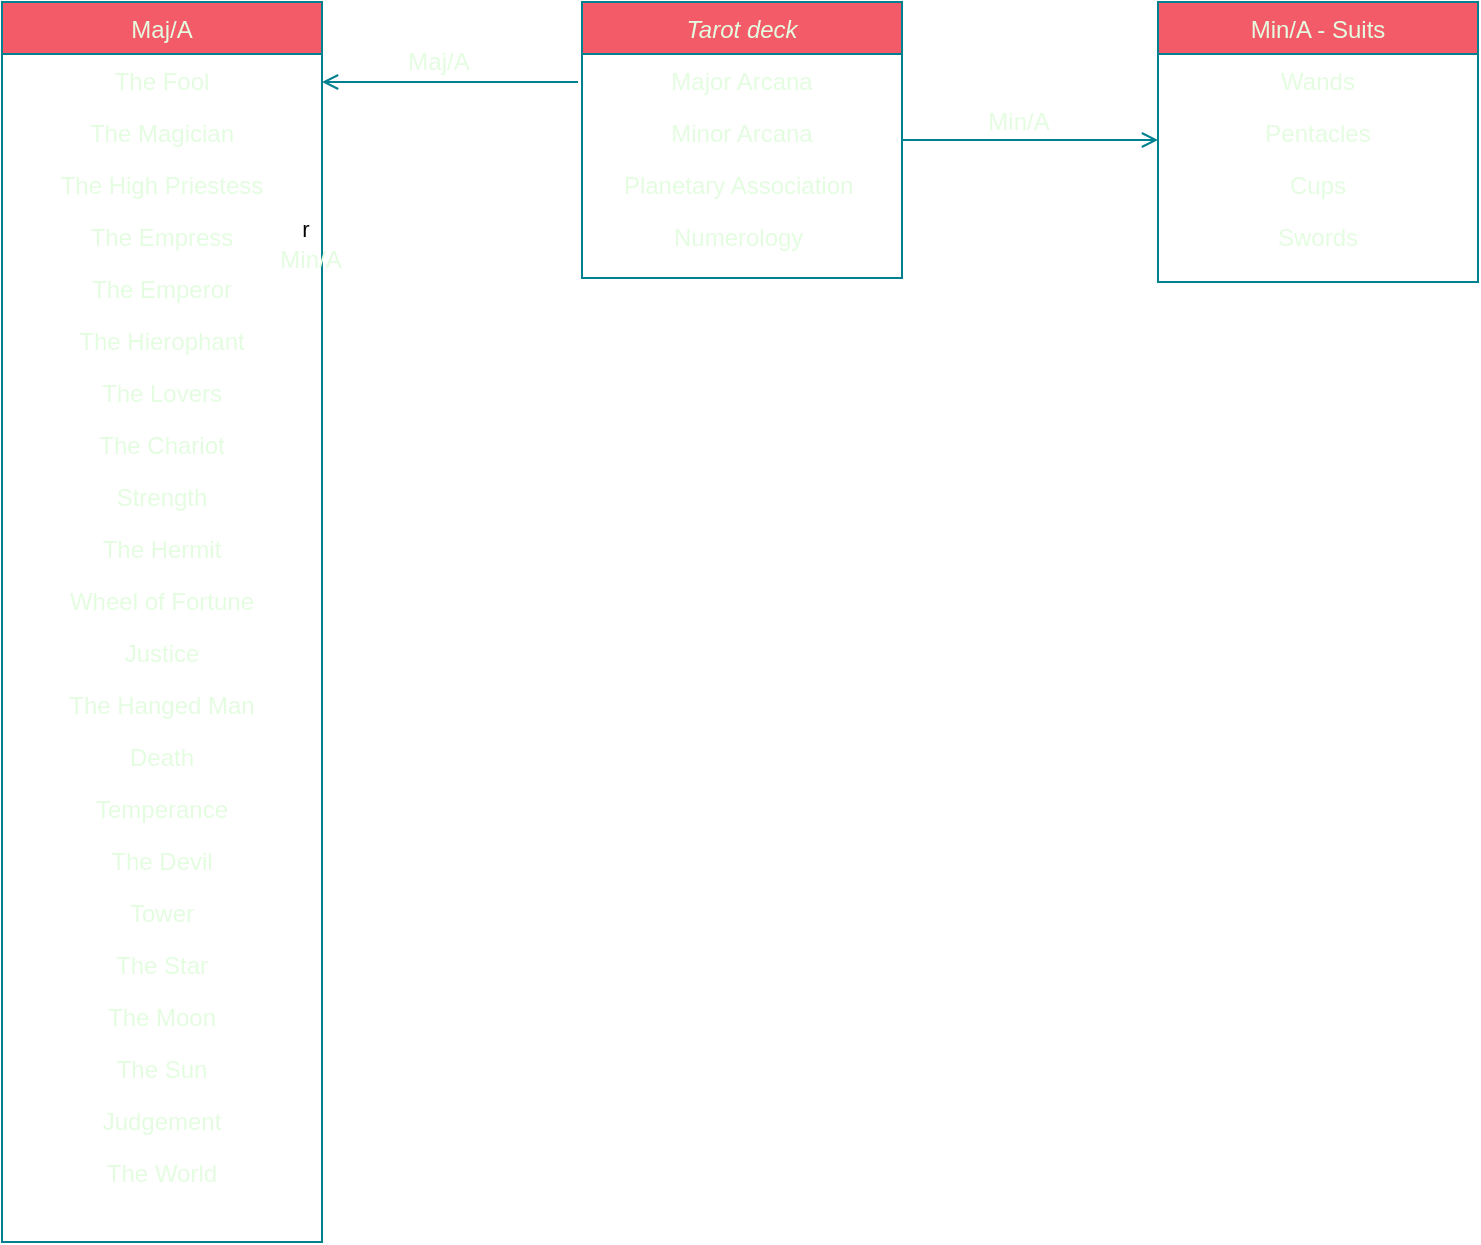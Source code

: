 <mxfile version="21.5.2" type="github">
  <diagram id="C5RBs43oDa-KdzZeNtuy" name="Page-1">
    <mxGraphModel dx="1077" dy="498" grid="1" gridSize="10" guides="1" tooltips="1" connect="1" arrows="1" fold="1" page="1" pageScale="1" pageWidth="827" pageHeight="1169" math="0" shadow="0">
      <root>
        <mxCell id="WIyWlLk6GJQsqaUBKTNV-0" />
        <mxCell id="WIyWlLk6GJQsqaUBKTNV-1" parent="WIyWlLk6GJQsqaUBKTNV-0" />
        <mxCell id="zkfFHV4jXpPFQw0GAbJ--0" value="Tarot deck" style="swimlane;fontStyle=2;align=center;verticalAlign=top;childLayout=stackLayout;horizontal=1;startSize=26;horizontalStack=0;resizeParent=1;resizeLast=0;collapsible=1;marginBottom=0;rounded=0;shadow=0;strokeWidth=1;labelBackgroundColor=none;fillColor=#F45B69;strokeColor=#028090;fontColor=#E4FDE1;" parent="WIyWlLk6GJQsqaUBKTNV-1" vertex="1">
          <mxGeometry x="335" y="120" width="160" height="138" as="geometry">
            <mxRectangle x="230" y="140" width="160" height="26" as="alternateBounds" />
          </mxGeometry>
        </mxCell>
        <mxCell id="zkfFHV4jXpPFQw0GAbJ--1" value="Major Arcana" style="text;align=center;verticalAlign=top;spacingLeft=4;spacingRight=4;overflow=hidden;rotatable=0;points=[[0,0.5],[1,0.5]];portConstraint=eastwest;labelBackgroundColor=none;fontColor=#E4FDE1;" parent="zkfFHV4jXpPFQw0GAbJ--0" vertex="1">
          <mxGeometry y="26" width="160" height="26" as="geometry" />
        </mxCell>
        <mxCell id="zkfFHV4jXpPFQw0GAbJ--2" value="Minor Arcana&#xa;" style="text;align=center;verticalAlign=top;spacingLeft=4;spacingRight=4;overflow=hidden;rotatable=0;points=[[0,0.5],[1,0.5]];portConstraint=eastwest;rounded=0;shadow=0;html=0;labelBackgroundColor=none;fontColor=#E4FDE1;" parent="zkfFHV4jXpPFQw0GAbJ--0" vertex="1">
          <mxGeometry y="52" width="160" height="26" as="geometry" />
        </mxCell>
        <mxCell id="dIcL8zOwjJLLHobbk_ja-0" value="Planetary Association " style="text;align=center;verticalAlign=top;spacingLeft=4;spacingRight=4;overflow=hidden;rotatable=0;points=[[0,0.5],[1,0.5]];portConstraint=eastwest;rounded=0;shadow=0;html=0;labelBackgroundColor=none;fontColor=#E4FDE1;" parent="zkfFHV4jXpPFQw0GAbJ--0" vertex="1">
          <mxGeometry y="78" width="160" height="26" as="geometry" />
        </mxCell>
        <mxCell id="dIcL8zOwjJLLHobbk_ja-1" value="Numerology " style="text;align=center;verticalAlign=top;spacingLeft=4;spacingRight=4;overflow=hidden;rotatable=0;points=[[0,0.5],[1,0.5]];portConstraint=eastwest;rounded=0;shadow=0;html=0;labelBackgroundColor=none;fontColor=#E4FDE1;" parent="zkfFHV4jXpPFQw0GAbJ--0" vertex="1">
          <mxGeometry y="104" width="160" height="26" as="geometry" />
        </mxCell>
        <mxCell id="zkfFHV4jXpPFQw0GAbJ--17" value="Min/A - Suits" style="swimlane;fontStyle=0;align=center;verticalAlign=top;childLayout=stackLayout;horizontal=1;startSize=26;horizontalStack=0;resizeParent=1;resizeLast=0;collapsible=1;marginBottom=0;rounded=0;shadow=0;strokeWidth=1;labelBackgroundColor=none;fillColor=#F45B69;strokeColor=#028090;fontColor=#E4FDE1;" parent="WIyWlLk6GJQsqaUBKTNV-1" vertex="1">
          <mxGeometry x="623" y="120" width="160" height="140" as="geometry">
            <mxRectangle x="550" y="140" width="160" height="26" as="alternateBounds" />
          </mxGeometry>
        </mxCell>
        <mxCell id="zkfFHV4jXpPFQw0GAbJ--18" value="Wands" style="text;align=center;verticalAlign=top;spacingLeft=4;spacingRight=4;overflow=hidden;rotatable=0;points=[[0,0.5],[1,0.5]];portConstraint=eastwest;labelBackgroundColor=none;fontColor=#E4FDE1;" parent="zkfFHV4jXpPFQw0GAbJ--17" vertex="1">
          <mxGeometry y="26" width="160" height="26" as="geometry" />
        </mxCell>
        <mxCell id="zkfFHV4jXpPFQw0GAbJ--19" value="Pentacles" style="text;align=center;verticalAlign=top;spacingLeft=4;spacingRight=4;overflow=hidden;rotatable=0;points=[[0,0.5],[1,0.5]];portConstraint=eastwest;rounded=0;shadow=0;html=0;labelBackgroundColor=none;fontColor=#E4FDE1;" parent="zkfFHV4jXpPFQw0GAbJ--17" vertex="1">
          <mxGeometry y="52" width="160" height="26" as="geometry" />
        </mxCell>
        <mxCell id="zkfFHV4jXpPFQw0GAbJ--20" value="Cups" style="text;align=center;verticalAlign=top;spacingLeft=4;spacingRight=4;overflow=hidden;rotatable=0;points=[[0,0.5],[1,0.5]];portConstraint=eastwest;rounded=0;shadow=0;html=0;labelBackgroundColor=none;fontColor=#E4FDE1;" parent="zkfFHV4jXpPFQw0GAbJ--17" vertex="1">
          <mxGeometry y="78" width="160" height="26" as="geometry" />
        </mxCell>
        <mxCell id="zkfFHV4jXpPFQw0GAbJ--21" value="Swords" style="text;align=center;verticalAlign=top;spacingLeft=4;spacingRight=4;overflow=hidden;rotatable=0;points=[[0,0.5],[1,0.5]];portConstraint=eastwest;rounded=0;shadow=0;html=0;labelBackgroundColor=none;fontColor=#E4FDE1;" parent="zkfFHV4jXpPFQw0GAbJ--17" vertex="1">
          <mxGeometry y="104" width="160" height="26" as="geometry" />
        </mxCell>
        <mxCell id="zkfFHV4jXpPFQw0GAbJ--26" value="" style="endArrow=open;shadow=0;strokeWidth=1;rounded=0;endFill=1;edgeStyle=elbowEdgeStyle;elbow=vertical;labelBackgroundColor=none;strokeColor=#028090;fontColor=default;" parent="WIyWlLk6GJQsqaUBKTNV-1" source="zkfFHV4jXpPFQw0GAbJ--0" target="zkfFHV4jXpPFQw0GAbJ--17" edge="1">
          <mxGeometry x="0.5" y="41" relative="1" as="geometry">
            <mxPoint x="495" y="192" as="sourcePoint" />
            <mxPoint x="655" y="192" as="targetPoint" />
            <mxPoint x="-40" y="32" as="offset" />
          </mxGeometry>
        </mxCell>
        <mxCell id="zkfFHV4jXpPFQw0GAbJ--29" value="Min/A" style="text;html=1;resizable=0;points=[];;align=center;verticalAlign=middle;labelBackgroundColor=none;rounded=0;shadow=0;strokeWidth=1;fontSize=12;fontColor=#E4FDE1;" parent="zkfFHV4jXpPFQw0GAbJ--26" vertex="1" connectable="0">
          <mxGeometry x="0.5" y="49" relative="1" as="geometry">
            <mxPoint x="-38" y="40" as="offset" />
          </mxGeometry>
        </mxCell>
        <mxCell id="dIcL8zOwjJLLHobbk_ja-2" value="Maj/A" style="swimlane;fontStyle=0;align=center;verticalAlign=top;childLayout=stackLayout;horizontal=1;startSize=26;horizontalStack=0;resizeParent=1;resizeLast=0;collapsible=1;marginBottom=0;rounded=0;shadow=0;strokeWidth=1;labelBackgroundColor=none;fillColor=#F45B69;strokeColor=#028090;fontColor=#E4FDE1;" parent="WIyWlLk6GJQsqaUBKTNV-1" vertex="1">
          <mxGeometry x="45" y="120" width="160" height="620" as="geometry">
            <mxRectangle x="550" y="140" width="160" height="26" as="alternateBounds" />
          </mxGeometry>
        </mxCell>
        <mxCell id="dIcL8zOwjJLLHobbk_ja-3" value="The Fool" style="text;align=center;verticalAlign=top;spacingLeft=4;spacingRight=4;overflow=hidden;rotatable=0;points=[[0,0.5],[1,0.5]];portConstraint=eastwest;labelBackgroundColor=none;fontColor=#E4FDE1;" parent="dIcL8zOwjJLLHobbk_ja-2" vertex="1">
          <mxGeometry y="26" width="160" height="26" as="geometry" />
        </mxCell>
        <mxCell id="dIcL8zOwjJLLHobbk_ja-4" value="The Magician" style="text;align=center;verticalAlign=top;spacingLeft=4;spacingRight=4;overflow=hidden;rotatable=0;points=[[0,0.5],[1,0.5]];portConstraint=eastwest;rounded=0;shadow=0;html=0;labelBackgroundColor=none;fontColor=#E4FDE1;" parent="dIcL8zOwjJLLHobbk_ja-2" vertex="1">
          <mxGeometry y="52" width="160" height="26" as="geometry" />
        </mxCell>
        <mxCell id="dIcL8zOwjJLLHobbk_ja-5" value="The High Priestess" style="text;align=center;verticalAlign=top;spacingLeft=4;spacingRight=4;overflow=hidden;rotatable=0;points=[[0,0.5],[1,0.5]];portConstraint=eastwest;rounded=0;shadow=0;html=0;labelBackgroundColor=none;fontColor=#E4FDE1;" parent="dIcL8zOwjJLLHobbk_ja-2" vertex="1">
          <mxGeometry y="78" width="160" height="26" as="geometry" />
        </mxCell>
        <mxCell id="dIcL8zOwjJLLHobbk_ja-6" value="The Empress" style="text;align=center;verticalAlign=top;spacingLeft=4;spacingRight=4;overflow=hidden;rotatable=0;points=[[0,0.5],[1,0.5]];portConstraint=eastwest;rounded=0;shadow=0;html=0;labelBackgroundColor=none;fontColor=#E4FDE1;" parent="dIcL8zOwjJLLHobbk_ja-2" vertex="1">
          <mxGeometry y="104" width="160" height="26" as="geometry" />
        </mxCell>
        <mxCell id="dIcL8zOwjJLLHobbk_ja-12" value="The Emperor" style="text;align=center;verticalAlign=top;spacingLeft=4;spacingRight=4;overflow=hidden;rotatable=0;points=[[0,0.5],[1,0.5]];portConstraint=eastwest;rounded=0;shadow=0;html=0;labelBackgroundColor=none;fontColor=#E4FDE1;" parent="dIcL8zOwjJLLHobbk_ja-2" vertex="1">
          <mxGeometry y="130" width="160" height="26" as="geometry" />
        </mxCell>
        <mxCell id="dIcL8zOwjJLLHobbk_ja-13" value="The Hierophant" style="text;align=center;verticalAlign=top;spacingLeft=4;spacingRight=4;overflow=hidden;rotatable=0;points=[[0,0.5],[1,0.5]];portConstraint=eastwest;rounded=0;shadow=0;html=0;labelBackgroundColor=none;fontColor=#E4FDE1;" parent="dIcL8zOwjJLLHobbk_ja-2" vertex="1">
          <mxGeometry y="156" width="160" height="26" as="geometry" />
        </mxCell>
        <mxCell id="dIcL8zOwjJLLHobbk_ja-14" value="The Lovers" style="text;align=center;verticalAlign=top;spacingLeft=4;spacingRight=4;overflow=hidden;rotatable=0;points=[[0,0.5],[1,0.5]];portConstraint=eastwest;rounded=0;shadow=0;html=0;labelBackgroundColor=none;fontColor=#E4FDE1;" parent="dIcL8zOwjJLLHobbk_ja-2" vertex="1">
          <mxGeometry y="182" width="160" height="26" as="geometry" />
        </mxCell>
        <mxCell id="dIcL8zOwjJLLHobbk_ja-15" value="The Chariot" style="text;align=center;verticalAlign=top;spacingLeft=4;spacingRight=4;overflow=hidden;rotatable=0;points=[[0,0.5],[1,0.5]];portConstraint=eastwest;rounded=0;shadow=0;html=0;labelBackgroundColor=none;fontColor=#E4FDE1;" parent="dIcL8zOwjJLLHobbk_ja-2" vertex="1">
          <mxGeometry y="208" width="160" height="26" as="geometry" />
        </mxCell>
        <mxCell id="dIcL8zOwjJLLHobbk_ja-16" value="Strength" style="text;align=center;verticalAlign=top;spacingLeft=4;spacingRight=4;overflow=hidden;rotatable=0;points=[[0,0.5],[1,0.5]];portConstraint=eastwest;rounded=0;shadow=0;html=0;labelBackgroundColor=none;fontColor=#E4FDE1;" parent="dIcL8zOwjJLLHobbk_ja-2" vertex="1">
          <mxGeometry y="234" width="160" height="26" as="geometry" />
        </mxCell>
        <mxCell id="dIcL8zOwjJLLHobbk_ja-17" value="The Hermit" style="text;align=center;verticalAlign=top;spacingLeft=4;spacingRight=4;overflow=hidden;rotatable=0;points=[[0,0.5],[1,0.5]];portConstraint=eastwest;rounded=0;shadow=0;html=0;labelBackgroundColor=none;fontColor=#E4FDE1;" parent="dIcL8zOwjJLLHobbk_ja-2" vertex="1">
          <mxGeometry y="260" width="160" height="26" as="geometry" />
        </mxCell>
        <mxCell id="dIcL8zOwjJLLHobbk_ja-18" value="Wheel of Fortune" style="text;align=center;verticalAlign=top;spacingLeft=4;spacingRight=4;overflow=hidden;rotatable=0;points=[[0,0.5],[1,0.5]];portConstraint=eastwest;rounded=0;shadow=0;html=0;labelBackgroundColor=none;fontColor=#E4FDE1;" parent="dIcL8zOwjJLLHobbk_ja-2" vertex="1">
          <mxGeometry y="286" width="160" height="26" as="geometry" />
        </mxCell>
        <mxCell id="dIcL8zOwjJLLHobbk_ja-19" value="Justice" style="text;align=center;verticalAlign=top;spacingLeft=4;spacingRight=4;overflow=hidden;rotatable=0;points=[[0,0.5],[1,0.5]];portConstraint=eastwest;rounded=0;shadow=0;html=0;labelBackgroundColor=none;fontColor=#E4FDE1;" parent="dIcL8zOwjJLLHobbk_ja-2" vertex="1">
          <mxGeometry y="312" width="160" height="26" as="geometry" />
        </mxCell>
        <mxCell id="dIcL8zOwjJLLHobbk_ja-20" value="The Hanged Man" style="text;align=center;verticalAlign=top;spacingLeft=4;spacingRight=4;overflow=hidden;rotatable=0;points=[[0,0.5],[1,0.5]];portConstraint=eastwest;rounded=0;shadow=0;html=0;labelBackgroundColor=none;fontColor=#E4FDE1;" parent="dIcL8zOwjJLLHobbk_ja-2" vertex="1">
          <mxGeometry y="338" width="160" height="26" as="geometry" />
        </mxCell>
        <mxCell id="dIcL8zOwjJLLHobbk_ja-22" value="Death" style="text;align=center;verticalAlign=top;spacingLeft=4;spacingRight=4;overflow=hidden;rotatable=0;points=[[0,0.5],[1,0.5]];portConstraint=eastwest;rounded=0;shadow=0;html=0;labelBackgroundColor=none;fontColor=#E4FDE1;" parent="dIcL8zOwjJLLHobbk_ja-2" vertex="1">
          <mxGeometry y="364" width="160" height="26" as="geometry" />
        </mxCell>
        <mxCell id="dIcL8zOwjJLLHobbk_ja-38" value="Temperance" style="text;align=center;verticalAlign=top;spacingLeft=4;spacingRight=4;overflow=hidden;rotatable=0;points=[[0,0.5],[1,0.5]];portConstraint=eastwest;rounded=0;shadow=0;html=0;labelBackgroundColor=none;fontColor=#E4FDE1;" parent="dIcL8zOwjJLLHobbk_ja-2" vertex="1">
          <mxGeometry y="390" width="160" height="26" as="geometry" />
        </mxCell>
        <mxCell id="dIcL8zOwjJLLHobbk_ja-40" value="The Devil&#xa;" style="text;align=center;verticalAlign=top;spacingLeft=4;spacingRight=4;overflow=hidden;rotatable=0;points=[[0,0.5],[1,0.5]];portConstraint=eastwest;rounded=0;shadow=0;html=0;labelBackgroundColor=none;fontColor=#E4FDE1;" parent="dIcL8zOwjJLLHobbk_ja-2" vertex="1">
          <mxGeometry y="416" width="160" height="26" as="geometry" />
        </mxCell>
        <mxCell id="dIcL8zOwjJLLHobbk_ja-41" value="Tower" style="text;align=center;verticalAlign=top;spacingLeft=4;spacingRight=4;overflow=hidden;rotatable=0;points=[[0,0.5],[1,0.5]];portConstraint=eastwest;rounded=0;shadow=0;html=0;labelBackgroundColor=none;fontColor=#E4FDE1;" parent="dIcL8zOwjJLLHobbk_ja-2" vertex="1">
          <mxGeometry y="442" width="160" height="26" as="geometry" />
        </mxCell>
        <mxCell id="dIcL8zOwjJLLHobbk_ja-42" value="The Star" style="text;align=center;verticalAlign=top;spacingLeft=4;spacingRight=4;overflow=hidden;rotatable=0;points=[[0,0.5],[1,0.5]];portConstraint=eastwest;rounded=0;shadow=0;html=0;labelBackgroundColor=none;fontColor=#E4FDE1;" parent="dIcL8zOwjJLLHobbk_ja-2" vertex="1">
          <mxGeometry y="468" width="160" height="26" as="geometry" />
        </mxCell>
        <mxCell id="dIcL8zOwjJLLHobbk_ja-43" value="The Moon" style="text;align=center;verticalAlign=top;spacingLeft=4;spacingRight=4;overflow=hidden;rotatable=0;points=[[0,0.5],[1,0.5]];portConstraint=eastwest;rounded=0;shadow=0;html=0;labelBackgroundColor=none;fontColor=#E4FDE1;" parent="dIcL8zOwjJLLHobbk_ja-2" vertex="1">
          <mxGeometry y="494" width="160" height="26" as="geometry" />
        </mxCell>
        <mxCell id="dIcL8zOwjJLLHobbk_ja-44" value="The Sun" style="text;align=center;verticalAlign=top;spacingLeft=4;spacingRight=4;overflow=hidden;rotatable=0;points=[[0,0.5],[1,0.5]];portConstraint=eastwest;rounded=0;shadow=0;html=0;labelBackgroundColor=none;fontColor=#E4FDE1;" parent="dIcL8zOwjJLLHobbk_ja-2" vertex="1">
          <mxGeometry y="520" width="160" height="26" as="geometry" />
        </mxCell>
        <mxCell id="dIcL8zOwjJLLHobbk_ja-45" value="Judgement" style="text;align=center;verticalAlign=top;spacingLeft=4;spacingRight=4;overflow=hidden;rotatable=0;points=[[0,0.5],[1,0.5]];portConstraint=eastwest;rounded=0;shadow=0;html=0;labelBackgroundColor=none;fontColor=#E4FDE1;" parent="dIcL8zOwjJLLHobbk_ja-2" vertex="1">
          <mxGeometry y="546" width="160" height="26" as="geometry" />
        </mxCell>
        <mxCell id="dIcL8zOwjJLLHobbk_ja-46" value="The World" style="text;align=center;verticalAlign=top;spacingLeft=4;spacingRight=4;overflow=hidden;rotatable=0;points=[[0,0.5],[1,0.5]];portConstraint=eastwest;rounded=0;shadow=0;html=0;labelBackgroundColor=none;fontColor=#E4FDE1;" parent="dIcL8zOwjJLLHobbk_ja-2" vertex="1">
          <mxGeometry y="572" width="160" height="26" as="geometry" />
        </mxCell>
        <mxCell id="dIcL8zOwjJLLHobbk_ja-7" value="r" style="endArrow=open;shadow=0;strokeWidth=1;rounded=0;endFill=1;edgeStyle=elbowEdgeStyle;elbow=vertical;labelBackgroundColor=none;strokeColor=#028090;fontColor=default;" parent="WIyWlLk6GJQsqaUBKTNV-1" edge="1">
          <mxGeometry x="0.5" y="41" relative="1" as="geometry">
            <mxPoint x="333" y="160" as="sourcePoint" />
            <mxPoint x="205" y="160" as="targetPoint" />
            <mxPoint x="-40" y="32" as="offset" />
          </mxGeometry>
        </mxCell>
        <mxCell id="dIcL8zOwjJLLHobbk_ja-8" value="Min/A" style="text;html=1;resizable=0;points=[];;align=center;verticalAlign=middle;labelBackgroundColor=none;rounded=0;shadow=0;strokeWidth=1;fontSize=12;fontColor=#E4FDE1;" parent="dIcL8zOwjJLLHobbk_ja-7" vertex="1" connectable="0">
          <mxGeometry x="0.5" y="49" relative="1" as="geometry">
            <mxPoint x="-38" y="40" as="offset" />
          </mxGeometry>
        </mxCell>
        <mxCell id="dIcL8zOwjJLLHobbk_ja-9" value="Maj/A" style="text;html=1;resizable=0;points=[];;align=center;verticalAlign=middle;labelBackgroundColor=none;rounded=0;shadow=0;strokeWidth=1;fontSize=12;fontColor=#E4FDE1;" parent="WIyWlLk6GJQsqaUBKTNV-1" vertex="1" connectable="0">
          <mxGeometry x="569" y="192" as="geometry">
            <mxPoint x="-306" y="-42" as="offset" />
          </mxGeometry>
        </mxCell>
      </root>
    </mxGraphModel>
  </diagram>
</mxfile>
